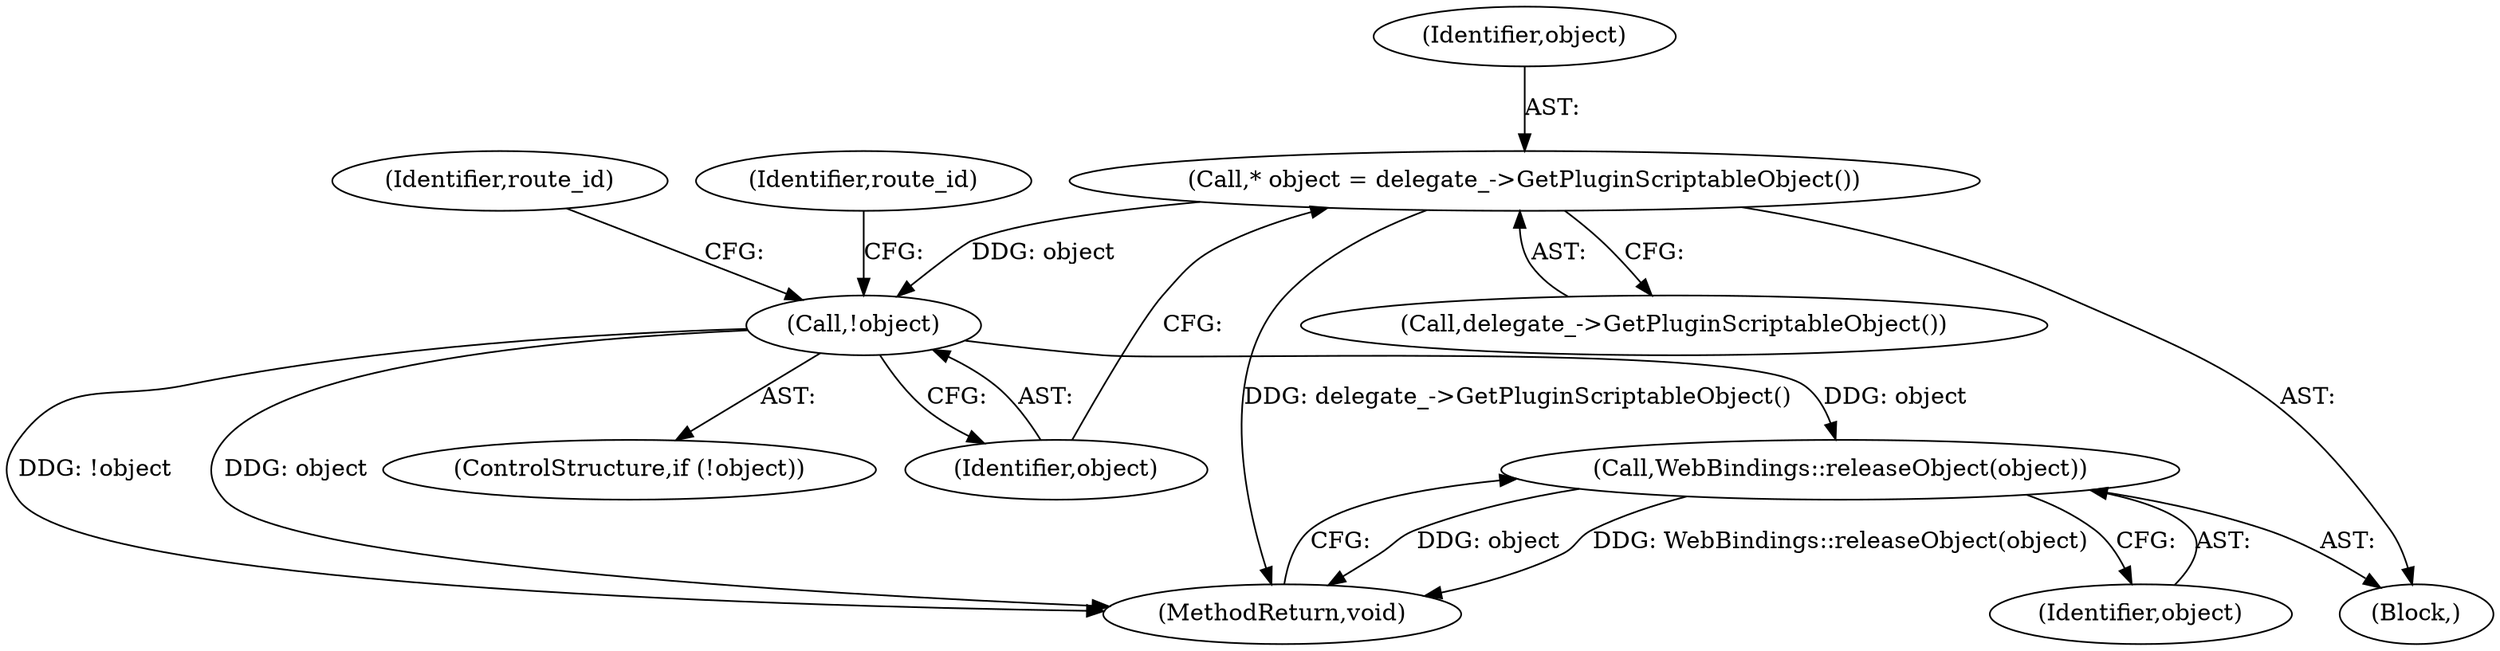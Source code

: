 digraph "0_Chrome_ea3d1d84be3d6f97bf50e76511c9e26af6895533_0@pointer" {
"1000104" [label="(Call,* object = delegate_->GetPluginScriptableObject())"];
"1000108" [label="(Call,!object)"];
"1000122" [label="(Call,WebBindings::releaseObject(object))"];
"1000108" [label="(Call,!object)"];
"1000107" [label="(ControlStructure,if (!object))"];
"1000109" [label="(Identifier,object)"];
"1000122" [label="(Call,WebBindings::releaseObject(object))"];
"1000124" [label="(MethodReturn,void)"];
"1000102" [label="(Block,)"];
"1000113" [label="(Identifier,route_id)"];
"1000118" [label="(Identifier,route_id)"];
"1000104" [label="(Call,* object = delegate_->GetPluginScriptableObject())"];
"1000106" [label="(Call,delegate_->GetPluginScriptableObject())"];
"1000105" [label="(Identifier,object)"];
"1000123" [label="(Identifier,object)"];
"1000104" -> "1000102"  [label="AST: "];
"1000104" -> "1000106"  [label="CFG: "];
"1000105" -> "1000104"  [label="AST: "];
"1000106" -> "1000104"  [label="AST: "];
"1000109" -> "1000104"  [label="CFG: "];
"1000104" -> "1000124"  [label="DDG: delegate_->GetPluginScriptableObject()"];
"1000104" -> "1000108"  [label="DDG: object"];
"1000108" -> "1000107"  [label="AST: "];
"1000108" -> "1000109"  [label="CFG: "];
"1000109" -> "1000108"  [label="AST: "];
"1000113" -> "1000108"  [label="CFG: "];
"1000118" -> "1000108"  [label="CFG: "];
"1000108" -> "1000124"  [label="DDG: !object"];
"1000108" -> "1000124"  [label="DDG: object"];
"1000108" -> "1000122"  [label="DDG: object"];
"1000122" -> "1000102"  [label="AST: "];
"1000122" -> "1000123"  [label="CFG: "];
"1000123" -> "1000122"  [label="AST: "];
"1000124" -> "1000122"  [label="CFG: "];
"1000122" -> "1000124"  [label="DDG: object"];
"1000122" -> "1000124"  [label="DDG: WebBindings::releaseObject(object)"];
}
